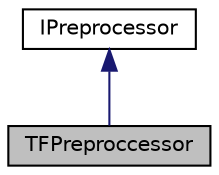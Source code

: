 digraph "TFPreproccessor"
{
 // LATEX_PDF_SIZE
  edge [fontname="Helvetica",fontsize="10",labelfontname="Helvetica",labelfontsize="10"];
  node [fontname="Helvetica",fontsize="10",shape=record];
  Node1 [label="TFPreproccessor",height=0.2,width=0.4,color="black", fillcolor="grey75", style="filled", fontcolor="black",tooltip="TF preproccessor."];
  Node2 -> Node1 [dir="back",color="midnightblue",fontsize="10",style="solid",fontname="Helvetica"];
  Node2 [label="IPreprocessor",height=0.2,width=0.4,color="black", fillcolor="white", style="filled",URL="$classarm__compute_1_1graph__utils_1_1_i_preprocessor.xhtml",tooltip="Preprocessor interface."];
}
